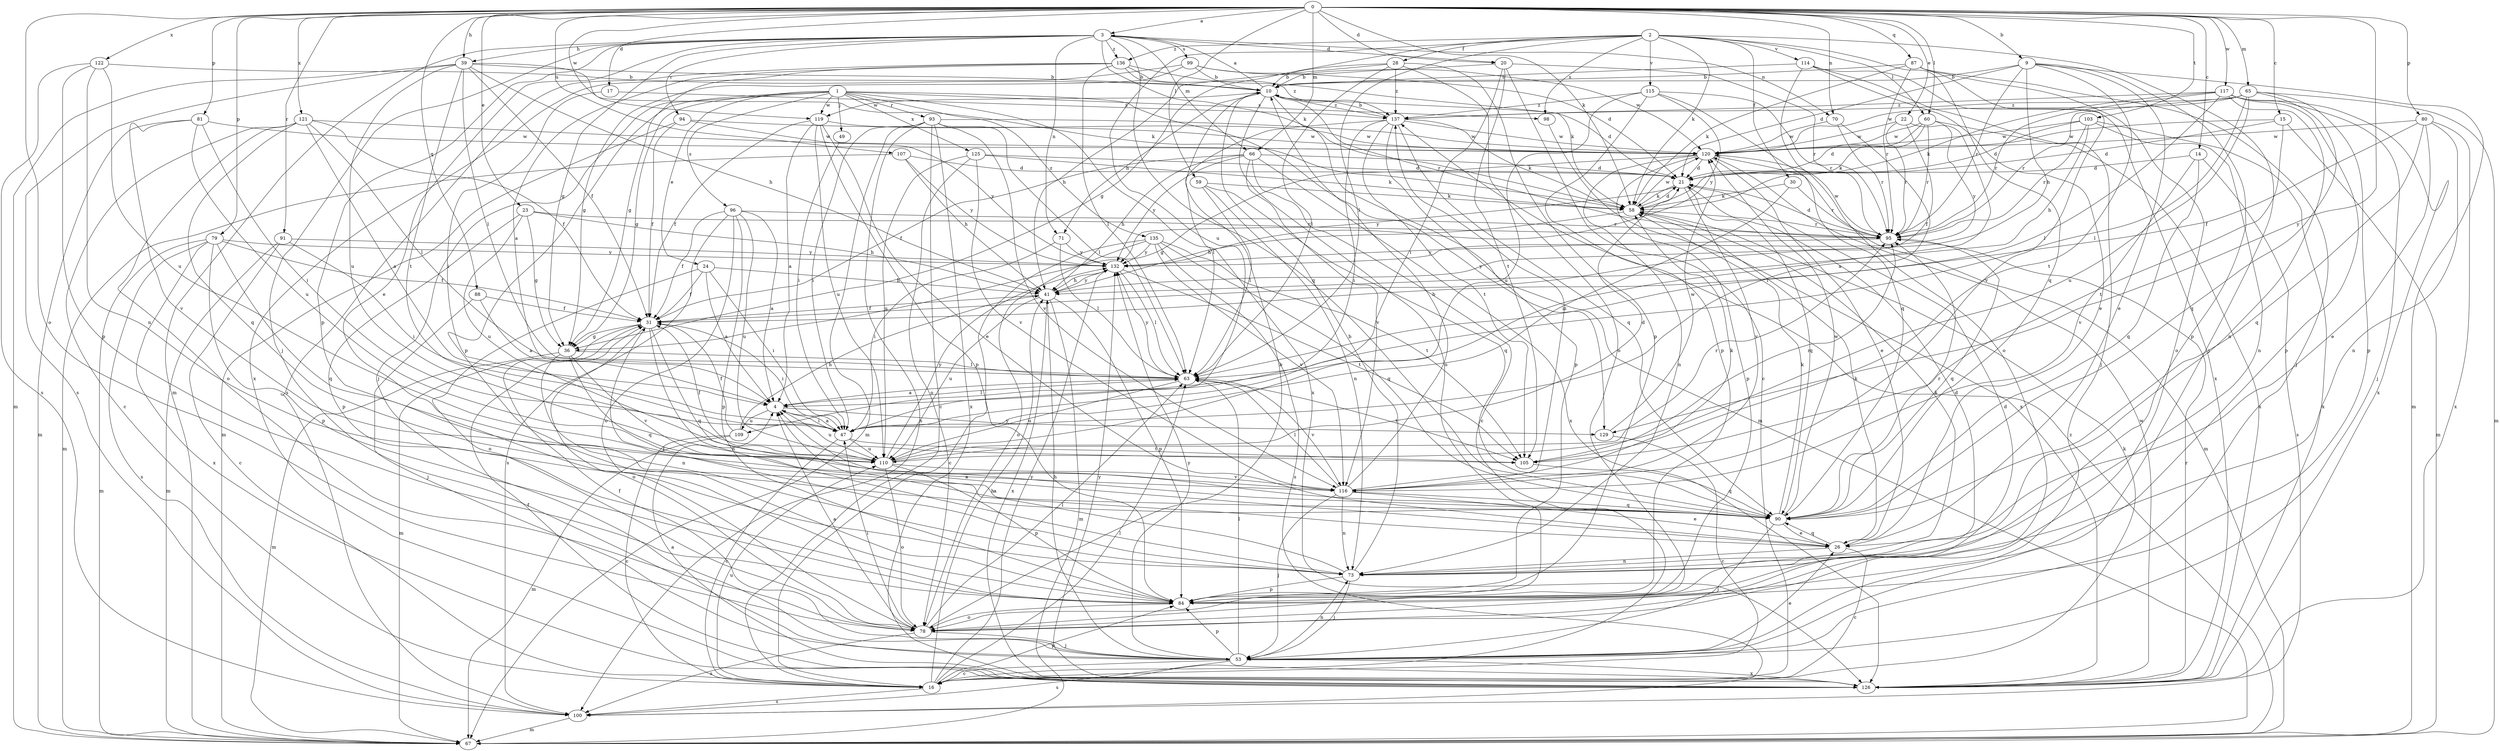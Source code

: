 strict digraph  {
0;
1;
2;
3;
4;
9;
10;
14;
15;
16;
17;
20;
21;
22;
23;
24;
26;
28;
30;
31;
36;
39;
41;
47;
49;
53;
58;
59;
60;
63;
65;
66;
67;
70;
71;
73;
78;
79;
80;
81;
84;
87;
88;
90;
91;
93;
94;
95;
96;
98;
99;
100;
103;
105;
107;
109;
110;
114;
115;
116;
117;
119;
120;
121;
122;
125;
126;
129;
132;
135;
136;
137;
0 -> 3  [label=a];
0 -> 9  [label=b];
0 -> 14  [label=c];
0 -> 15  [label=c];
0 -> 17  [label=d];
0 -> 20  [label=d];
0 -> 22  [label=e];
0 -> 23  [label=e];
0 -> 39  [label=h];
0 -> 58  [label=k];
0 -> 59  [label=l];
0 -> 60  [label=l];
0 -> 65  [label=m];
0 -> 66  [label=m];
0 -> 70  [label=n];
0 -> 78  [label=o];
0 -> 79  [label=p];
0 -> 80  [label=p];
0 -> 81  [label=p];
0 -> 87  [label=q];
0 -> 88  [label=q];
0 -> 91  [label=r];
0 -> 103  [label=t];
0 -> 107  [label=u];
0 -> 117  [label=w];
0 -> 119  [label=w];
0 -> 121  [label=x];
0 -> 122  [label=x];
0 -> 129  [label=y];
1 -> 24  [label=e];
1 -> 36  [label=g];
1 -> 49  [label=j];
1 -> 53  [label=j];
1 -> 84  [label=p];
1 -> 93  [label=r];
1 -> 96  [label=s];
1 -> 98  [label=s];
1 -> 119  [label=w];
1 -> 125  [label=x];
1 -> 126  [label=x];
1 -> 129  [label=y];
1 -> 135  [label=z];
2 -> 28  [label=f];
2 -> 30  [label=f];
2 -> 36  [label=g];
2 -> 53  [label=j];
2 -> 58  [label=k];
2 -> 60  [label=l];
2 -> 63  [label=l];
2 -> 90  [label=q];
2 -> 98  [label=s];
2 -> 109  [label=u];
2 -> 114  [label=v];
2 -> 115  [label=v];
2 -> 136  [label=z];
3 -> 20  [label=d];
3 -> 26  [label=e];
3 -> 36  [label=g];
3 -> 39  [label=h];
3 -> 53  [label=j];
3 -> 58  [label=k];
3 -> 66  [label=m];
3 -> 67  [label=m];
3 -> 70  [label=n];
3 -> 71  [label=n];
3 -> 84  [label=p];
3 -> 90  [label=q];
3 -> 94  [label=r];
3 -> 99  [label=s];
3 -> 136  [label=z];
4 -> 47  [label=i];
4 -> 63  [label=l];
4 -> 109  [label=u];
4 -> 110  [label=u];
4 -> 129  [label=y];
9 -> 10  [label=b];
9 -> 21  [label=d];
9 -> 26  [label=e];
9 -> 41  [label=h];
9 -> 67  [label=m];
9 -> 84  [label=p];
9 -> 95  [label=r];
9 -> 105  [label=t];
10 -> 3  [label=a];
10 -> 21  [label=d];
10 -> 67  [label=m];
10 -> 71  [label=n];
10 -> 78  [label=o];
10 -> 95  [label=r];
10 -> 119  [label=w];
10 -> 137  [label=z];
14 -> 21  [label=d];
14 -> 90  [label=q];
14 -> 100  [label=s];
14 -> 116  [label=v];
15 -> 21  [label=d];
15 -> 67  [label=m];
15 -> 105  [label=t];
15 -> 120  [label=w];
16 -> 41  [label=h];
16 -> 58  [label=k];
16 -> 63  [label=l];
16 -> 84  [label=p];
16 -> 100  [label=s];
16 -> 110  [label=u];
16 -> 132  [label=y];
17 -> 47  [label=i];
17 -> 137  [label=z];
20 -> 10  [label=b];
20 -> 16  [label=c];
20 -> 47  [label=i];
20 -> 95  [label=r];
20 -> 105  [label=t];
21 -> 58  [label=k];
21 -> 90  [label=q];
21 -> 116  [label=v];
21 -> 132  [label=y];
22 -> 4  [label=a];
22 -> 31  [label=f];
22 -> 95  [label=r];
22 -> 120  [label=w];
23 -> 36  [label=g];
23 -> 41  [label=h];
23 -> 84  [label=p];
23 -> 95  [label=r];
23 -> 110  [label=u];
24 -> 4  [label=a];
24 -> 31  [label=f];
24 -> 41  [label=h];
24 -> 47  [label=i];
24 -> 78  [label=o];
26 -> 4  [label=a];
26 -> 16  [label=c];
26 -> 58  [label=k];
26 -> 73  [label=n];
26 -> 90  [label=q];
28 -> 10  [label=b];
28 -> 41  [label=h];
28 -> 63  [label=l];
28 -> 78  [label=o];
28 -> 84  [label=p];
28 -> 137  [label=z];
30 -> 47  [label=i];
30 -> 58  [label=k];
30 -> 95  [label=r];
31 -> 36  [label=g];
31 -> 47  [label=i];
31 -> 67  [label=m];
31 -> 73  [label=n];
31 -> 78  [label=o];
31 -> 90  [label=q];
36 -> 63  [label=l];
36 -> 67  [label=m];
36 -> 73  [label=n];
36 -> 90  [label=q];
36 -> 116  [label=v];
39 -> 10  [label=b];
39 -> 31  [label=f];
39 -> 41  [label=h];
39 -> 58  [label=k];
39 -> 63  [label=l];
39 -> 67  [label=m];
39 -> 100  [label=s];
39 -> 105  [label=t];
39 -> 110  [label=u];
41 -> 31  [label=f];
41 -> 67  [label=m];
41 -> 84  [label=p];
41 -> 110  [label=u];
41 -> 126  [label=x];
41 -> 132  [label=y];
47 -> 4  [label=a];
47 -> 16  [label=c];
47 -> 105  [label=t];
47 -> 110  [label=u];
49 -> 47  [label=i];
53 -> 16  [label=c];
53 -> 26  [label=e];
53 -> 31  [label=f];
53 -> 41  [label=h];
53 -> 63  [label=l];
53 -> 73  [label=n];
53 -> 84  [label=p];
53 -> 100  [label=s];
53 -> 126  [label=x];
53 -> 132  [label=y];
58 -> 21  [label=d];
58 -> 41  [label=h];
58 -> 95  [label=r];
58 -> 120  [label=w];
59 -> 58  [label=k];
59 -> 63  [label=l];
59 -> 73  [label=n];
59 -> 90  [label=q];
60 -> 21  [label=d];
60 -> 58  [label=k];
60 -> 95  [label=r];
60 -> 120  [label=w];
60 -> 126  [label=x];
60 -> 132  [label=y];
63 -> 4  [label=a];
63 -> 105  [label=t];
63 -> 110  [label=u];
63 -> 116  [label=v];
63 -> 132  [label=y];
65 -> 63  [label=l];
65 -> 67  [label=m];
65 -> 84  [label=p];
65 -> 90  [label=q];
65 -> 95  [label=r];
65 -> 110  [label=u];
65 -> 120  [label=w];
65 -> 137  [label=z];
66 -> 16  [label=c];
66 -> 21  [label=d];
66 -> 31  [label=f];
66 -> 41  [label=h];
66 -> 116  [label=v];
66 -> 126  [label=x];
66 -> 132  [label=y];
67 -> 137  [label=z];
70 -> 47  [label=i];
70 -> 95  [label=r];
70 -> 120  [label=w];
71 -> 47  [label=i];
71 -> 63  [label=l];
71 -> 132  [label=y];
73 -> 4  [label=a];
73 -> 10  [label=b];
73 -> 31  [label=f];
73 -> 53  [label=j];
73 -> 58  [label=k];
73 -> 84  [label=p];
78 -> 4  [label=a];
78 -> 10  [label=b];
78 -> 21  [label=d];
78 -> 47  [label=i];
78 -> 53  [label=j];
78 -> 63  [label=l];
78 -> 100  [label=s];
79 -> 31  [label=f];
79 -> 67  [label=m];
79 -> 84  [label=p];
79 -> 90  [label=q];
79 -> 100  [label=s];
79 -> 126  [label=x];
79 -> 132  [label=y];
80 -> 26  [label=e];
80 -> 31  [label=f];
80 -> 73  [label=n];
80 -> 90  [label=q];
80 -> 120  [label=w];
80 -> 126  [label=x];
81 -> 47  [label=i];
81 -> 67  [label=m];
81 -> 110  [label=u];
81 -> 116  [label=v];
81 -> 120  [label=w];
84 -> 21  [label=d];
84 -> 78  [label=o];
87 -> 10  [label=b];
87 -> 53  [label=j];
87 -> 58  [label=k];
87 -> 78  [label=o];
87 -> 95  [label=r];
87 -> 116  [label=v];
88 -> 4  [label=a];
88 -> 31  [label=f];
88 -> 53  [label=j];
90 -> 26  [label=e];
90 -> 53  [label=j];
90 -> 58  [label=k];
90 -> 95  [label=r];
90 -> 120  [label=w];
91 -> 16  [label=c];
91 -> 47  [label=i];
91 -> 67  [label=m];
91 -> 132  [label=y];
93 -> 16  [label=c];
93 -> 47  [label=i];
93 -> 63  [label=l];
93 -> 67  [label=m];
93 -> 100  [label=s];
93 -> 116  [label=v];
93 -> 120  [label=w];
93 -> 126  [label=x];
94 -> 31  [label=f];
94 -> 67  [label=m];
94 -> 120  [label=w];
94 -> 132  [label=y];
95 -> 21  [label=d];
95 -> 90  [label=q];
95 -> 120  [label=w];
95 -> 132  [label=y];
96 -> 4  [label=a];
96 -> 31  [label=f];
96 -> 78  [label=o];
96 -> 84  [label=p];
96 -> 95  [label=r];
96 -> 100  [label=s];
96 -> 110  [label=u];
98 -> 126  [label=x];
99 -> 10  [label=b];
99 -> 21  [label=d];
99 -> 36  [label=g];
99 -> 120  [label=w];
99 -> 126  [label=x];
100 -> 67  [label=m];
103 -> 21  [label=d];
103 -> 41  [label=h];
103 -> 73  [label=n];
103 -> 95  [label=r];
103 -> 120  [label=w];
103 -> 126  [label=x];
105 -> 90  [label=q];
105 -> 95  [label=r];
107 -> 21  [label=d];
107 -> 41  [label=h];
107 -> 67  [label=m];
107 -> 132  [label=y];
109 -> 16  [label=c];
109 -> 31  [label=f];
109 -> 41  [label=h];
109 -> 67  [label=m];
110 -> 21  [label=d];
110 -> 31  [label=f];
110 -> 78  [label=o];
110 -> 84  [label=p];
110 -> 95  [label=r];
110 -> 116  [label=v];
110 -> 132  [label=y];
114 -> 10  [label=b];
114 -> 26  [label=e];
114 -> 53  [label=j];
114 -> 78  [label=o];
114 -> 126  [label=x];
115 -> 84  [label=p];
115 -> 90  [label=q];
115 -> 95  [label=r];
115 -> 110  [label=u];
115 -> 132  [label=y];
115 -> 137  [label=z];
116 -> 10  [label=b];
116 -> 26  [label=e];
116 -> 53  [label=j];
116 -> 58  [label=k];
116 -> 63  [label=l];
116 -> 73  [label=n];
116 -> 90  [label=q];
116 -> 137  [label=z];
117 -> 53  [label=j];
117 -> 58  [label=k];
117 -> 63  [label=l];
117 -> 73  [label=n];
117 -> 84  [label=p];
117 -> 95  [label=r];
117 -> 126  [label=x];
117 -> 137  [label=z];
119 -> 4  [label=a];
119 -> 26  [label=e];
119 -> 31  [label=f];
119 -> 84  [label=p];
119 -> 110  [label=u];
119 -> 120  [label=w];
120 -> 21  [label=d];
120 -> 26  [label=e];
120 -> 36  [label=g];
120 -> 67  [label=m];
120 -> 73  [label=n];
120 -> 84  [label=p];
121 -> 4  [label=a];
121 -> 16  [label=c];
121 -> 31  [label=f];
121 -> 63  [label=l];
121 -> 78  [label=o];
121 -> 90  [label=q];
121 -> 120  [label=w];
122 -> 10  [label=b];
122 -> 73  [label=n];
122 -> 84  [label=p];
122 -> 100  [label=s];
122 -> 110  [label=u];
125 -> 21  [label=d];
125 -> 58  [label=k];
125 -> 78  [label=o];
125 -> 110  [label=u];
125 -> 116  [label=v];
126 -> 4  [label=a];
126 -> 31  [label=f];
126 -> 95  [label=r];
126 -> 120  [label=w];
126 -> 132  [label=y];
129 -> 16  [label=c];
129 -> 120  [label=w];
132 -> 41  [label=h];
132 -> 63  [label=l];
132 -> 105  [label=t];
135 -> 16  [label=c];
135 -> 78  [label=o];
135 -> 90  [label=q];
135 -> 100  [label=s];
135 -> 105  [label=t];
135 -> 116  [label=v];
135 -> 132  [label=y];
136 -> 4  [label=a];
136 -> 10  [label=b];
136 -> 36  [label=g];
136 -> 58  [label=k];
136 -> 63  [label=l];
136 -> 100  [label=s];
136 -> 137  [label=z];
137 -> 10  [label=b];
137 -> 47  [label=i];
137 -> 58  [label=k];
137 -> 63  [label=l];
137 -> 84  [label=p];
137 -> 90  [label=q];
137 -> 105  [label=t];
137 -> 120  [label=w];
}
